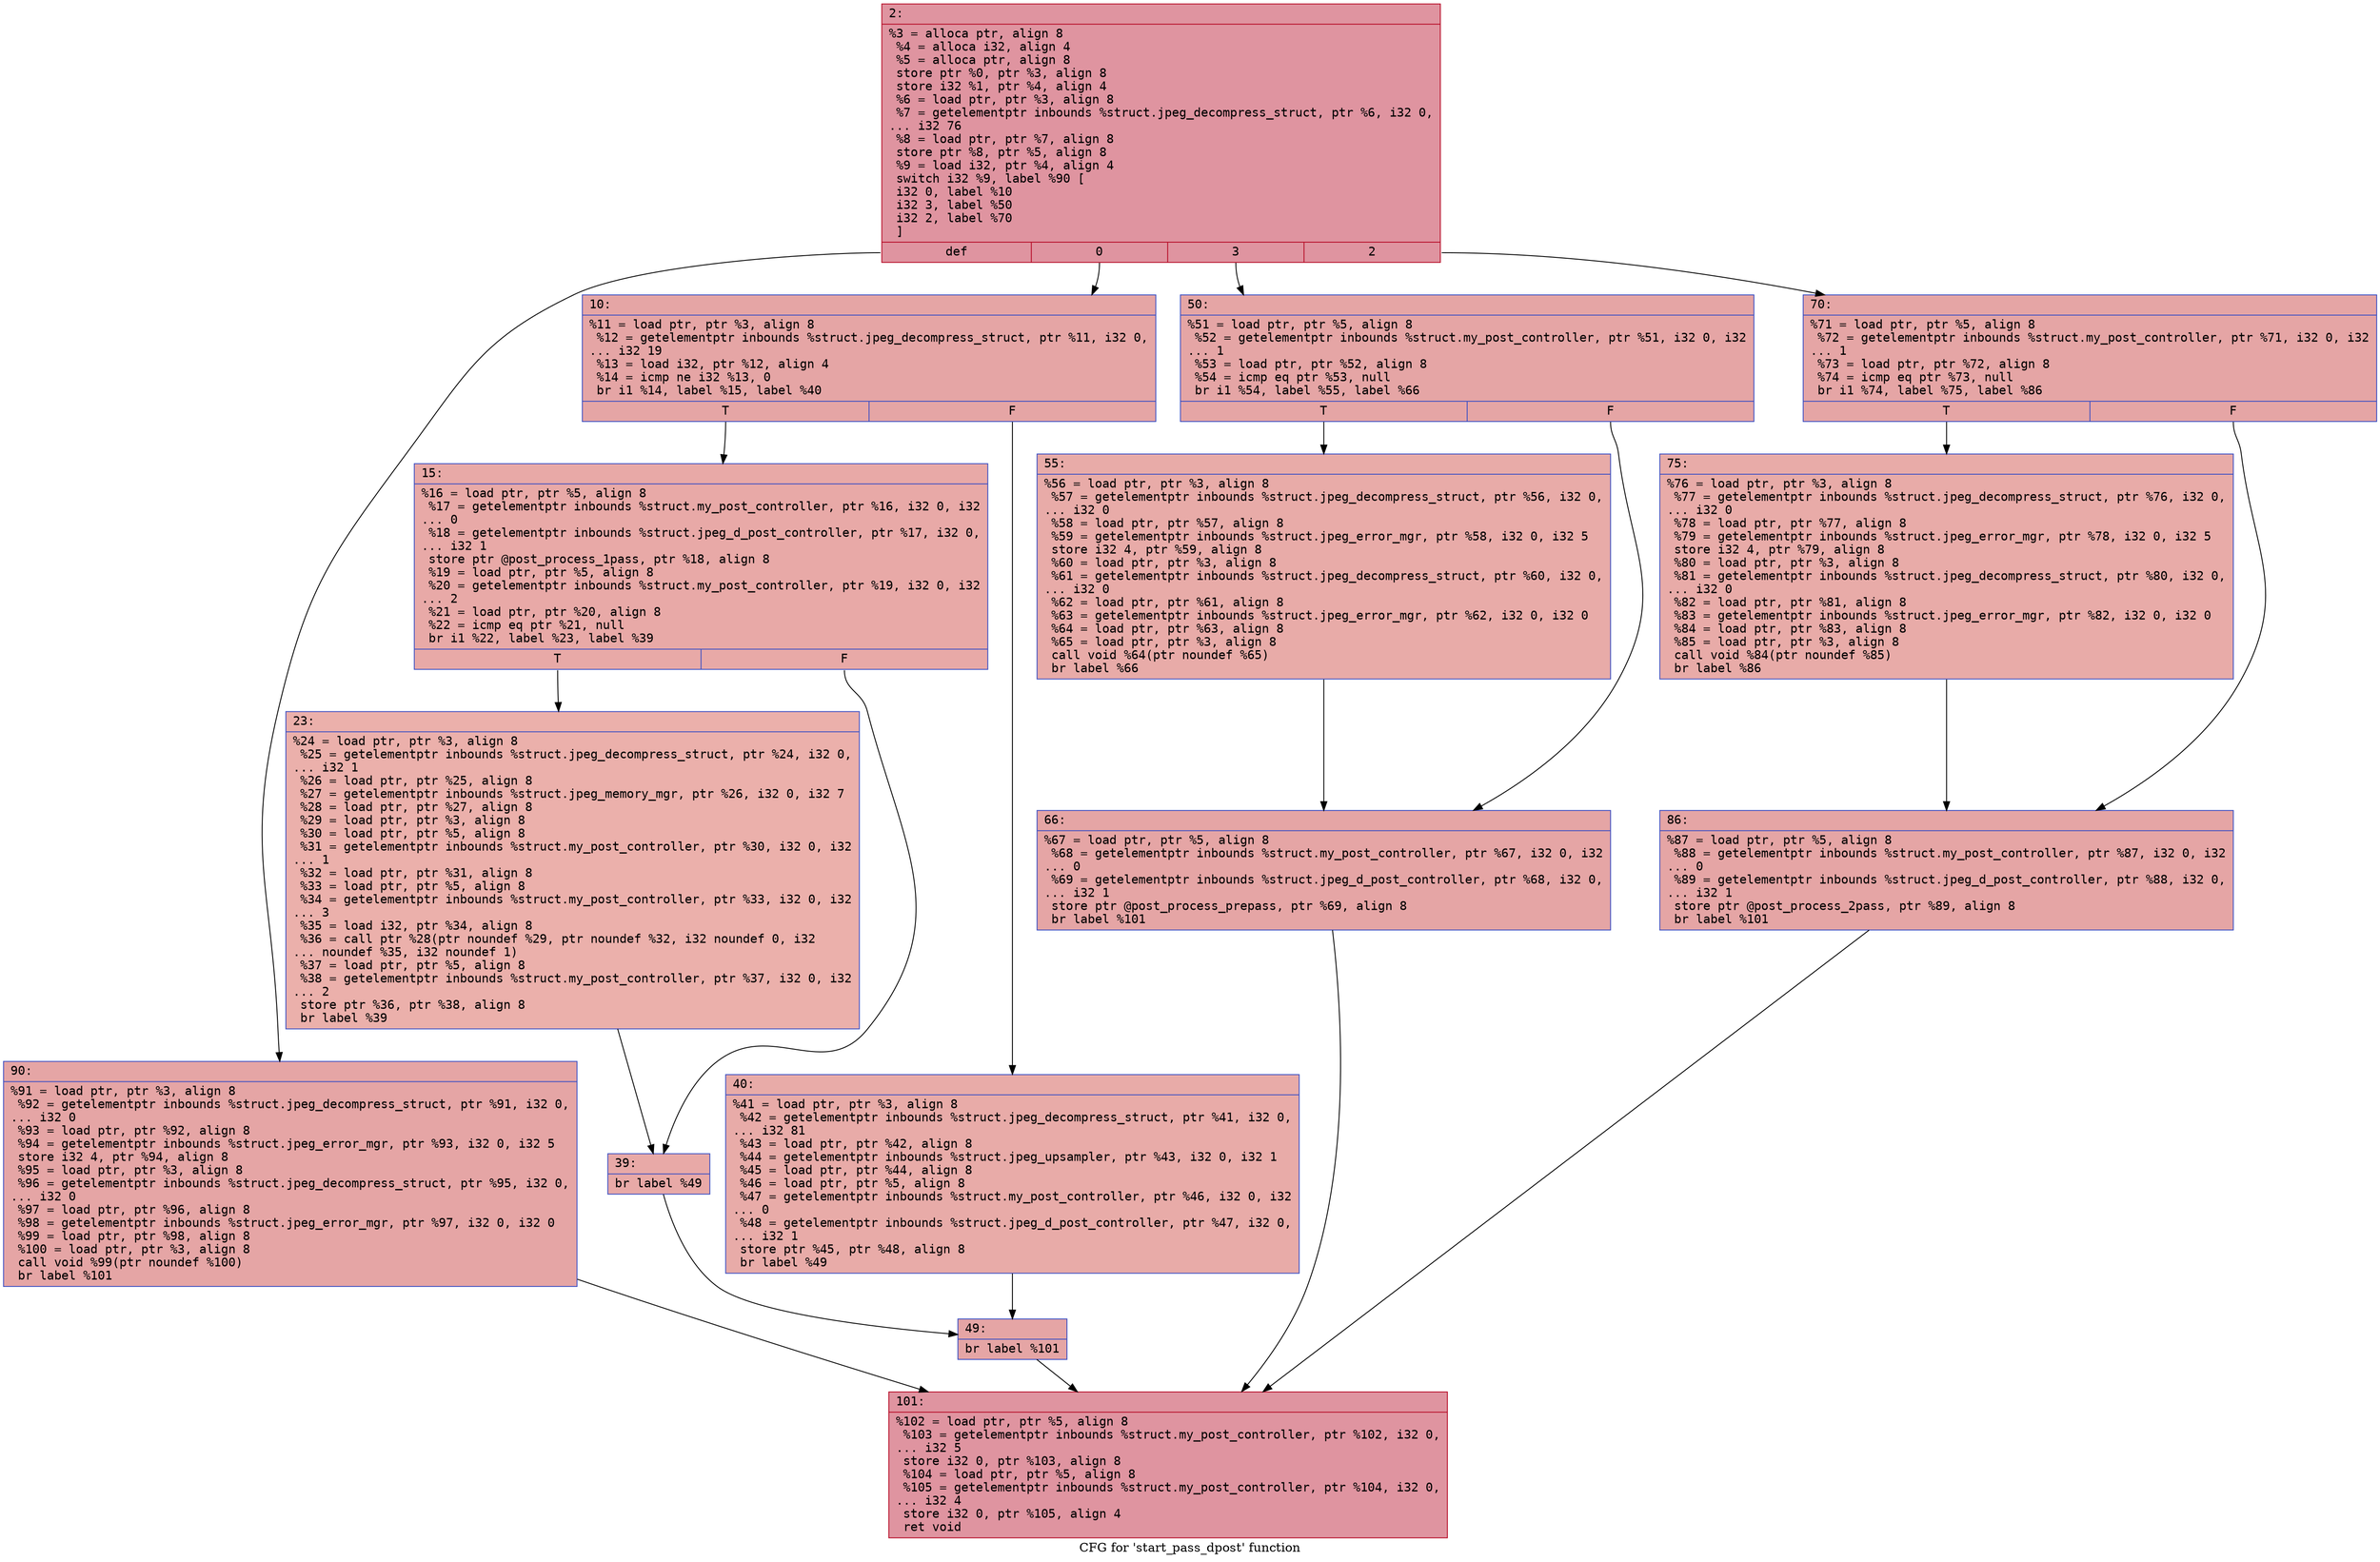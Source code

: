 digraph "CFG for 'start_pass_dpost' function" {
	label="CFG for 'start_pass_dpost' function";

	Node0x600001d021c0 [shape=record,color="#b70d28ff", style=filled, fillcolor="#b70d2870" fontname="Courier",label="{2:\l|  %3 = alloca ptr, align 8\l  %4 = alloca i32, align 4\l  %5 = alloca ptr, align 8\l  store ptr %0, ptr %3, align 8\l  store i32 %1, ptr %4, align 4\l  %6 = load ptr, ptr %3, align 8\l  %7 = getelementptr inbounds %struct.jpeg_decompress_struct, ptr %6, i32 0,\l... i32 76\l  %8 = load ptr, ptr %7, align 8\l  store ptr %8, ptr %5, align 8\l  %9 = load i32, ptr %4, align 4\l  switch i32 %9, label %90 [\l    i32 0, label %10\l    i32 3, label %50\l    i32 2, label %70\l  ]\l|{<s0>def|<s1>0|<s2>3|<s3>2}}"];
	Node0x600001d021c0:s0 -> Node0x600001d025d0[tooltip="2 -> 90\nProbability 25.00%" ];
	Node0x600001d021c0:s1 -> Node0x600001d02210[tooltip="2 -> 10\nProbability 25.00%" ];
	Node0x600001d021c0:s2 -> Node0x600001d023f0[tooltip="2 -> 50\nProbability 25.00%" ];
	Node0x600001d021c0:s3 -> Node0x600001d024e0[tooltip="2 -> 70\nProbability 25.00%" ];
	Node0x600001d02210 [shape=record,color="#3d50c3ff", style=filled, fillcolor="#c5333470" fontname="Courier",label="{10:\l|  %11 = load ptr, ptr %3, align 8\l  %12 = getelementptr inbounds %struct.jpeg_decompress_struct, ptr %11, i32 0,\l... i32 19\l  %13 = load i32, ptr %12, align 4\l  %14 = icmp ne i32 %13, 0\l  br i1 %14, label %15, label %40\l|{<s0>T|<s1>F}}"];
	Node0x600001d02210:s0 -> Node0x600001d02260[tooltip="10 -> 15\nProbability 62.50%" ];
	Node0x600001d02210:s1 -> Node0x600001d02350[tooltip="10 -> 40\nProbability 37.50%" ];
	Node0x600001d02260 [shape=record,color="#3d50c3ff", style=filled, fillcolor="#ca3b3770" fontname="Courier",label="{15:\l|  %16 = load ptr, ptr %5, align 8\l  %17 = getelementptr inbounds %struct.my_post_controller, ptr %16, i32 0, i32\l... 0\l  %18 = getelementptr inbounds %struct.jpeg_d_post_controller, ptr %17, i32 0,\l... i32 1\l  store ptr @post_process_1pass, ptr %18, align 8\l  %19 = load ptr, ptr %5, align 8\l  %20 = getelementptr inbounds %struct.my_post_controller, ptr %19, i32 0, i32\l... 2\l  %21 = load ptr, ptr %20, align 8\l  %22 = icmp eq ptr %21, null\l  br i1 %22, label %23, label %39\l|{<s0>T|<s1>F}}"];
	Node0x600001d02260:s0 -> Node0x600001d022b0[tooltip="15 -> 23\nProbability 37.50%" ];
	Node0x600001d02260:s1 -> Node0x600001d02300[tooltip="15 -> 39\nProbability 62.50%" ];
	Node0x600001d022b0 [shape=record,color="#3d50c3ff", style=filled, fillcolor="#d24b4070" fontname="Courier",label="{23:\l|  %24 = load ptr, ptr %3, align 8\l  %25 = getelementptr inbounds %struct.jpeg_decompress_struct, ptr %24, i32 0,\l... i32 1\l  %26 = load ptr, ptr %25, align 8\l  %27 = getelementptr inbounds %struct.jpeg_memory_mgr, ptr %26, i32 0, i32 7\l  %28 = load ptr, ptr %27, align 8\l  %29 = load ptr, ptr %3, align 8\l  %30 = load ptr, ptr %5, align 8\l  %31 = getelementptr inbounds %struct.my_post_controller, ptr %30, i32 0, i32\l... 1\l  %32 = load ptr, ptr %31, align 8\l  %33 = load ptr, ptr %5, align 8\l  %34 = getelementptr inbounds %struct.my_post_controller, ptr %33, i32 0, i32\l... 3\l  %35 = load i32, ptr %34, align 8\l  %36 = call ptr %28(ptr noundef %29, ptr noundef %32, i32 noundef 0, i32\l... noundef %35, i32 noundef 1)\l  %37 = load ptr, ptr %5, align 8\l  %38 = getelementptr inbounds %struct.my_post_controller, ptr %37, i32 0, i32\l... 2\l  store ptr %36, ptr %38, align 8\l  br label %39\l}"];
	Node0x600001d022b0 -> Node0x600001d02300[tooltip="23 -> 39\nProbability 100.00%" ];
	Node0x600001d02300 [shape=record,color="#3d50c3ff", style=filled, fillcolor="#ca3b3770" fontname="Courier",label="{39:\l|  br label %49\l}"];
	Node0x600001d02300 -> Node0x600001d023a0[tooltip="39 -> 49\nProbability 100.00%" ];
	Node0x600001d02350 [shape=record,color="#3d50c3ff", style=filled, fillcolor="#cc403a70" fontname="Courier",label="{40:\l|  %41 = load ptr, ptr %3, align 8\l  %42 = getelementptr inbounds %struct.jpeg_decompress_struct, ptr %41, i32 0,\l... i32 81\l  %43 = load ptr, ptr %42, align 8\l  %44 = getelementptr inbounds %struct.jpeg_upsampler, ptr %43, i32 0, i32 1\l  %45 = load ptr, ptr %44, align 8\l  %46 = load ptr, ptr %5, align 8\l  %47 = getelementptr inbounds %struct.my_post_controller, ptr %46, i32 0, i32\l... 0\l  %48 = getelementptr inbounds %struct.jpeg_d_post_controller, ptr %47, i32 0,\l... i32 1\l  store ptr %45, ptr %48, align 8\l  br label %49\l}"];
	Node0x600001d02350 -> Node0x600001d023a0[tooltip="40 -> 49\nProbability 100.00%" ];
	Node0x600001d023a0 [shape=record,color="#3d50c3ff", style=filled, fillcolor="#c5333470" fontname="Courier",label="{49:\l|  br label %101\l}"];
	Node0x600001d023a0 -> Node0x600001d02620[tooltip="49 -> 101\nProbability 100.00%" ];
	Node0x600001d023f0 [shape=record,color="#3d50c3ff", style=filled, fillcolor="#c5333470" fontname="Courier",label="{50:\l|  %51 = load ptr, ptr %5, align 8\l  %52 = getelementptr inbounds %struct.my_post_controller, ptr %51, i32 0, i32\l... 1\l  %53 = load ptr, ptr %52, align 8\l  %54 = icmp eq ptr %53, null\l  br i1 %54, label %55, label %66\l|{<s0>T|<s1>F}}"];
	Node0x600001d023f0:s0 -> Node0x600001d02440[tooltip="50 -> 55\nProbability 37.50%" ];
	Node0x600001d023f0:s1 -> Node0x600001d02490[tooltip="50 -> 66\nProbability 62.50%" ];
	Node0x600001d02440 [shape=record,color="#3d50c3ff", style=filled, fillcolor="#cc403a70" fontname="Courier",label="{55:\l|  %56 = load ptr, ptr %3, align 8\l  %57 = getelementptr inbounds %struct.jpeg_decompress_struct, ptr %56, i32 0,\l... i32 0\l  %58 = load ptr, ptr %57, align 8\l  %59 = getelementptr inbounds %struct.jpeg_error_mgr, ptr %58, i32 0, i32 5\l  store i32 4, ptr %59, align 8\l  %60 = load ptr, ptr %3, align 8\l  %61 = getelementptr inbounds %struct.jpeg_decompress_struct, ptr %60, i32 0,\l... i32 0\l  %62 = load ptr, ptr %61, align 8\l  %63 = getelementptr inbounds %struct.jpeg_error_mgr, ptr %62, i32 0, i32 0\l  %64 = load ptr, ptr %63, align 8\l  %65 = load ptr, ptr %3, align 8\l  call void %64(ptr noundef %65)\l  br label %66\l}"];
	Node0x600001d02440 -> Node0x600001d02490[tooltip="55 -> 66\nProbability 100.00%" ];
	Node0x600001d02490 [shape=record,color="#3d50c3ff", style=filled, fillcolor="#c5333470" fontname="Courier",label="{66:\l|  %67 = load ptr, ptr %5, align 8\l  %68 = getelementptr inbounds %struct.my_post_controller, ptr %67, i32 0, i32\l... 0\l  %69 = getelementptr inbounds %struct.jpeg_d_post_controller, ptr %68, i32 0,\l... i32 1\l  store ptr @post_process_prepass, ptr %69, align 8\l  br label %101\l}"];
	Node0x600001d02490 -> Node0x600001d02620[tooltip="66 -> 101\nProbability 100.00%" ];
	Node0x600001d024e0 [shape=record,color="#3d50c3ff", style=filled, fillcolor="#c5333470" fontname="Courier",label="{70:\l|  %71 = load ptr, ptr %5, align 8\l  %72 = getelementptr inbounds %struct.my_post_controller, ptr %71, i32 0, i32\l... 1\l  %73 = load ptr, ptr %72, align 8\l  %74 = icmp eq ptr %73, null\l  br i1 %74, label %75, label %86\l|{<s0>T|<s1>F}}"];
	Node0x600001d024e0:s0 -> Node0x600001d02530[tooltip="70 -> 75\nProbability 37.50%" ];
	Node0x600001d024e0:s1 -> Node0x600001d02580[tooltip="70 -> 86\nProbability 62.50%" ];
	Node0x600001d02530 [shape=record,color="#3d50c3ff", style=filled, fillcolor="#cc403a70" fontname="Courier",label="{75:\l|  %76 = load ptr, ptr %3, align 8\l  %77 = getelementptr inbounds %struct.jpeg_decompress_struct, ptr %76, i32 0,\l... i32 0\l  %78 = load ptr, ptr %77, align 8\l  %79 = getelementptr inbounds %struct.jpeg_error_mgr, ptr %78, i32 0, i32 5\l  store i32 4, ptr %79, align 8\l  %80 = load ptr, ptr %3, align 8\l  %81 = getelementptr inbounds %struct.jpeg_decompress_struct, ptr %80, i32 0,\l... i32 0\l  %82 = load ptr, ptr %81, align 8\l  %83 = getelementptr inbounds %struct.jpeg_error_mgr, ptr %82, i32 0, i32 0\l  %84 = load ptr, ptr %83, align 8\l  %85 = load ptr, ptr %3, align 8\l  call void %84(ptr noundef %85)\l  br label %86\l}"];
	Node0x600001d02530 -> Node0x600001d02580[tooltip="75 -> 86\nProbability 100.00%" ];
	Node0x600001d02580 [shape=record,color="#3d50c3ff", style=filled, fillcolor="#c5333470" fontname="Courier",label="{86:\l|  %87 = load ptr, ptr %5, align 8\l  %88 = getelementptr inbounds %struct.my_post_controller, ptr %87, i32 0, i32\l... 0\l  %89 = getelementptr inbounds %struct.jpeg_d_post_controller, ptr %88, i32 0,\l... i32 1\l  store ptr @post_process_2pass, ptr %89, align 8\l  br label %101\l}"];
	Node0x600001d02580 -> Node0x600001d02620[tooltip="86 -> 101\nProbability 100.00%" ];
	Node0x600001d025d0 [shape=record,color="#3d50c3ff", style=filled, fillcolor="#c5333470" fontname="Courier",label="{90:\l|  %91 = load ptr, ptr %3, align 8\l  %92 = getelementptr inbounds %struct.jpeg_decompress_struct, ptr %91, i32 0,\l... i32 0\l  %93 = load ptr, ptr %92, align 8\l  %94 = getelementptr inbounds %struct.jpeg_error_mgr, ptr %93, i32 0, i32 5\l  store i32 4, ptr %94, align 8\l  %95 = load ptr, ptr %3, align 8\l  %96 = getelementptr inbounds %struct.jpeg_decompress_struct, ptr %95, i32 0,\l... i32 0\l  %97 = load ptr, ptr %96, align 8\l  %98 = getelementptr inbounds %struct.jpeg_error_mgr, ptr %97, i32 0, i32 0\l  %99 = load ptr, ptr %98, align 8\l  %100 = load ptr, ptr %3, align 8\l  call void %99(ptr noundef %100)\l  br label %101\l}"];
	Node0x600001d025d0 -> Node0x600001d02620[tooltip="90 -> 101\nProbability 100.00%" ];
	Node0x600001d02620 [shape=record,color="#b70d28ff", style=filled, fillcolor="#b70d2870" fontname="Courier",label="{101:\l|  %102 = load ptr, ptr %5, align 8\l  %103 = getelementptr inbounds %struct.my_post_controller, ptr %102, i32 0,\l... i32 5\l  store i32 0, ptr %103, align 8\l  %104 = load ptr, ptr %5, align 8\l  %105 = getelementptr inbounds %struct.my_post_controller, ptr %104, i32 0,\l... i32 4\l  store i32 0, ptr %105, align 4\l  ret void\l}"];
}
